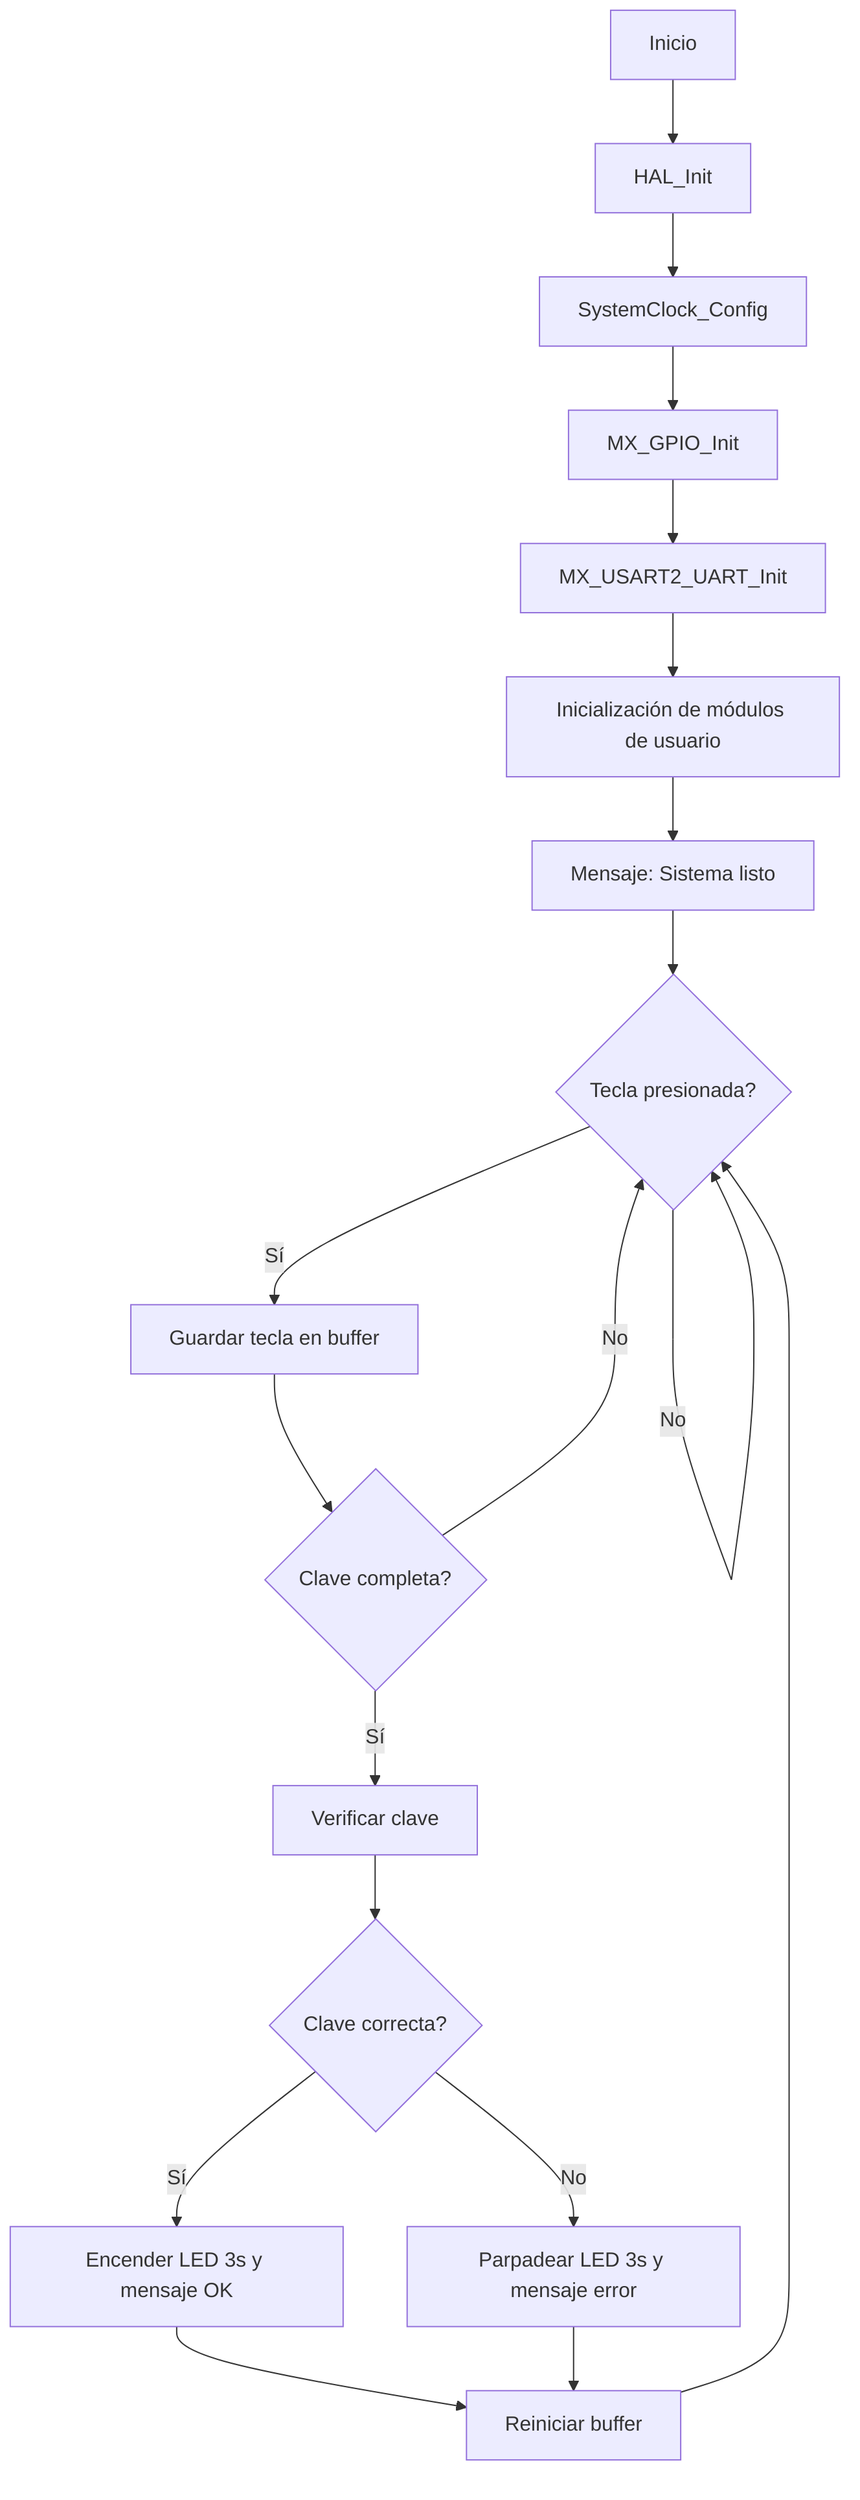 flowchart TD
    A[Inicio] --> B[HAL_Init]
    B --> C[SystemClock_Config]
    C --> D[MX_GPIO_Init]
    D --> E[MX_USART2_UART_Init]
    E --> F[Inicialización de módulos de usuario]
    F --> G[Mensaje: Sistema listo]
    G --> H{Tecla presionada?}
    H -- No --> H
    H -- Sí --> I[Guardar tecla en buffer]
    I --> J{Clave completa?}
    J -- No --> H
    J -- Sí --> K[Verificar clave]
    K --> L{Clave correcta?}
    L -- Sí --> M[Encender LED 3s y mensaje OK]
    L -- No --> N[Parpadear LED 3s y mensaje error]
    M --> O[Reiniciar buffer]
    N --> O
    O --> H